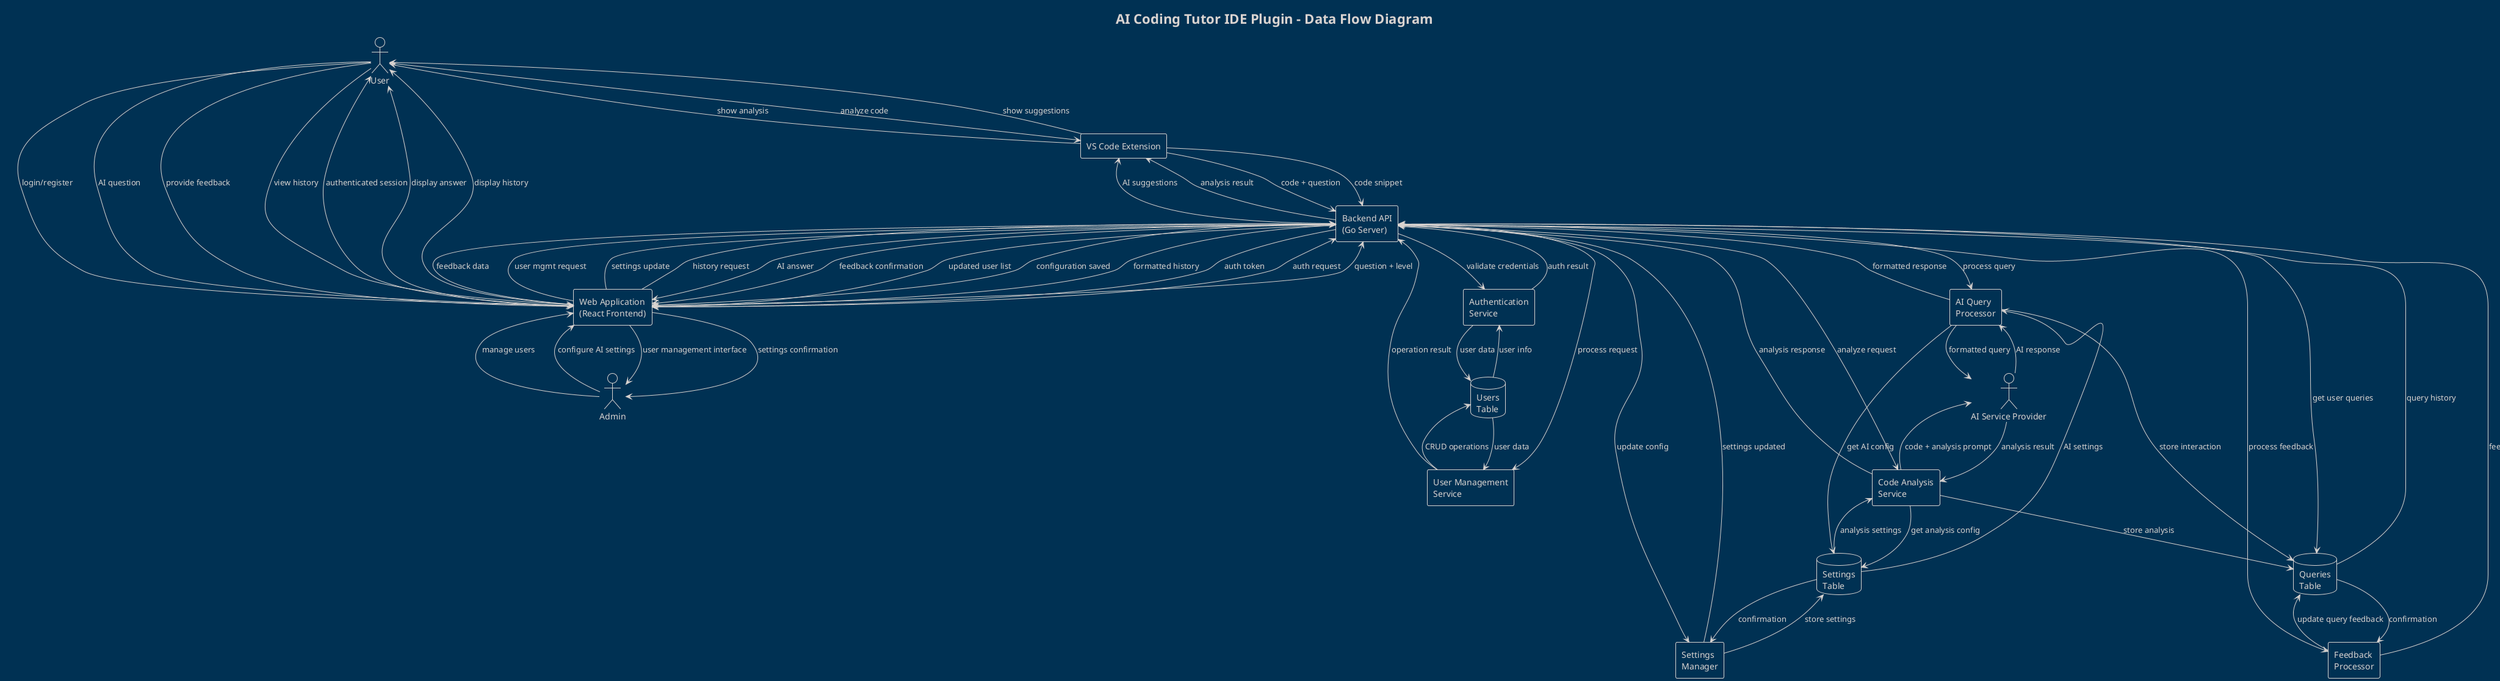 @startuml

!theme blueprint
title AI Coding Tutor IDE Plugin - Data Flow Diagram

' External entities
actor "User" as user
actor "Admin" as admin
actor "AI Service Provider" as ai
rectangle "VS Code Extension" as vscode

' Main system processes
rectangle "Authentication\nService" as auth
rectangle "AI Query\nProcessor" as query_proc
rectangle "Code Analysis\nService" as analyze_proc
rectangle "User Management\nService" as user_mgmt
rectangle "Settings\nManager" as settings_mgmt
rectangle "Feedback\nProcessor" as feedback_proc

' Data stores
database "Users\nTable" as users_db
database "Queries\nTable" as queries_db
database "Settings\nTable" as settings_db

' Web interface
rectangle "Web Application\n(React Frontend)" as webapp
rectangle "Backend API\n(Go Server)" as backend

' Data flows for authentication
user --> webapp : login/register
webapp --> backend : auth request
backend --> auth : validate credentials
auth --> users_db : user data
users_db --> auth : user info
auth --> backend : auth result
backend --> webapp : auth token
webapp --> user : authenticated session

' Data flows for AI queries
user --> webapp : AI question
vscode --> backend : code + question
webapp --> backend : question + level
backend --> query_proc : process query
query_proc --> settings_db : get AI config
settings_db --> query_proc : AI settings
query_proc --> ai : formatted query
ai --> query_proc : AI response
query_proc --> queries_db : store interaction
query_proc --> backend : formatted response
backend --> webapp : AI answer
backend --> vscode : AI suggestions
webapp --> user : display answer
vscode --> user : show suggestions

' Data flows for code analysis
user --> vscode : analyze code
vscode --> backend : code snippet
backend --> analyze_proc : analyze request
analyze_proc --> settings_db : get analysis config
settings_db --> analyze_proc : analysis settings
analyze_proc --> ai : code + analysis prompt
ai --> analyze_proc : analysis result
analyze_proc --> queries_db : store analysis
analyze_proc --> backend : analysis response
backend --> vscode : analysis result
vscode --> user : show analysis

' Data flows for feedback
user --> webapp : provide feedback
webapp --> backend : feedback data
backend --> feedback_proc : process feedback
feedback_proc --> queries_db : update query feedback
queries_db --> feedback_proc : confirmation
feedback_proc --> backend : feedback stored
backend --> webapp : feedback confirmation

' Data flows for user management
admin --> webapp : manage users
webapp --> backend : user mgmt request
backend --> user_mgmt : process request
user_mgmt --> users_db : CRUD operations
users_db --> user_mgmt : user data
user_mgmt --> backend : operation result
backend --> webapp : updated user list
webapp --> admin : user management interface

' Data flows for settings management
admin --> webapp : configure AI settings
webapp --> backend : settings update
backend --> settings_mgmt : update config
settings_mgmt --> settings_db : store settings
settings_db --> settings_mgmt : confirmation
settings_mgmt --> backend : settings updated
backend --> webapp : configuration saved
webapp --> admin : settings confirmation

' Query history
user --> webapp : view history
webapp --> backend : history request
backend --> queries_db : get user queries
queries_db --> backend : query history
backend --> webapp : formatted history
webapp --> user : display history

@enduml
